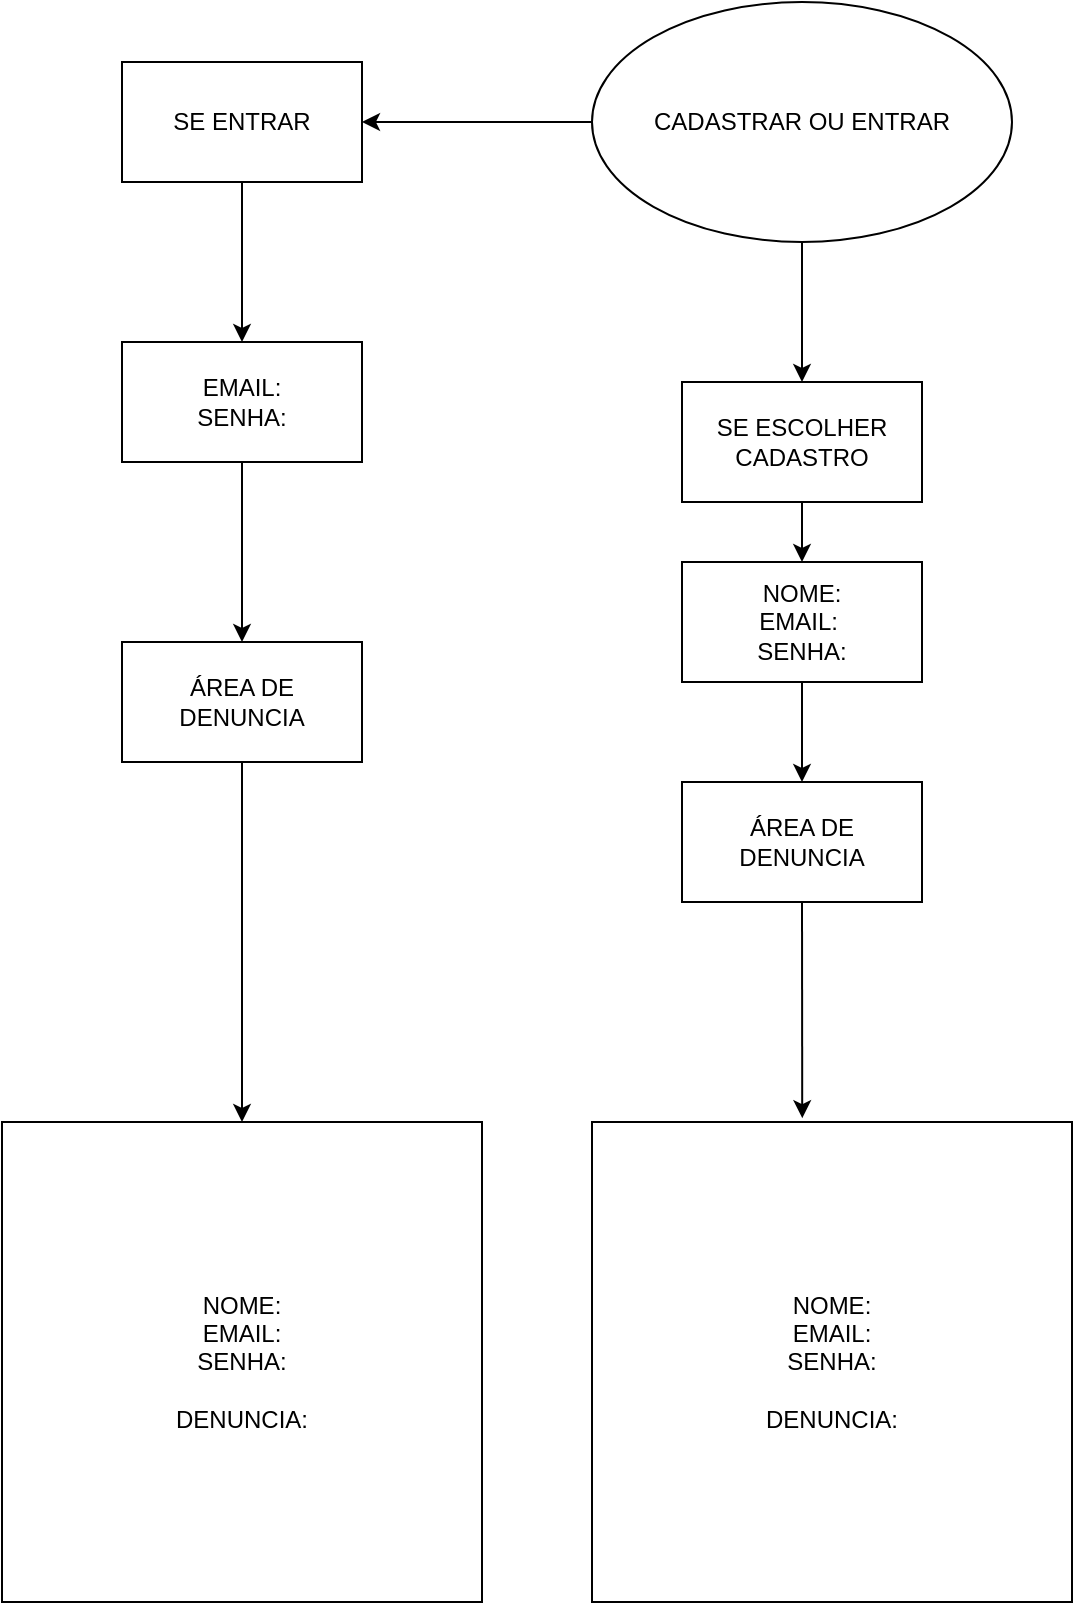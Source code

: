 <mxfile version="26.0.16">
  <diagram name="Página-1" id="g1xjzf0C0vBz61mFyFdB">
    <mxGraphModel dx="2240" dy="852" grid="1" gridSize="10" guides="1" tooltips="1" connect="1" arrows="1" fold="1" page="1" pageScale="1" pageWidth="827" pageHeight="1169" math="0" shadow="0">
      <root>
        <mxCell id="0" />
        <mxCell id="1" parent="0" />
        <mxCell id="QDaPkUm8YatfWbO2A28U-20" style="edgeStyle=orthogonalEdgeStyle;rounded=0;orthogonalLoop=1;jettySize=auto;html=1;" edge="1" parent="1" source="QDaPkUm8YatfWbO2A28U-1" target="QDaPkUm8YatfWbO2A28U-21">
          <mxGeometry relative="1" as="geometry">
            <mxPoint x="220" y="140" as="targetPoint" />
          </mxGeometry>
        </mxCell>
        <mxCell id="QDaPkUm8YatfWbO2A28U-1" value="&lt;font style=&quot;vertical-align: inherit;&quot;&gt;&lt;font style=&quot;vertical-align: inherit;&quot;&gt;CADASTRAR OU ENTRAR&lt;/font&gt;&lt;/font&gt;" style="ellipse;whiteSpace=wrap;html=1;" vertex="1" parent="1">
          <mxGeometry x="395" y="80" width="210" height="120" as="geometry" />
        </mxCell>
        <mxCell id="QDaPkUm8YatfWbO2A28U-3" value="" style="endArrow=classic;html=1;rounded=0;entryX=0.5;entryY=0;entryDx=0;entryDy=0;" edge="1" parent="1" source="QDaPkUm8YatfWbO2A28U-1" target="QDaPkUm8YatfWbO2A28U-4">
          <mxGeometry width="50" height="50" relative="1" as="geometry">
            <mxPoint x="190" y="250" as="sourcePoint" />
            <mxPoint x="180" y="260" as="targetPoint" />
            <Array as="points" />
          </mxGeometry>
        </mxCell>
        <mxCell id="QDaPkUm8YatfWbO2A28U-4" value="&lt;font style=&quot;vertical-align: inherit;&quot;&gt;&lt;font style=&quot;vertical-align: inherit;&quot;&gt;SE ESCOLHER CADASTRO&lt;/font&gt;&lt;/font&gt;" style="rounded=0;whiteSpace=wrap;html=1;" vertex="1" parent="1">
          <mxGeometry x="440" y="270" width="120" height="60" as="geometry" />
        </mxCell>
        <mxCell id="QDaPkUm8YatfWbO2A28U-8" value="" style="endArrow=classic;html=1;rounded=0;exitX=0.5;exitY=1;exitDx=0;exitDy=0;entryX=0.5;entryY=0;entryDx=0;entryDy=0;" edge="1" parent="1" source="QDaPkUm8YatfWbO2A28U-4" target="QDaPkUm8YatfWbO2A28U-9">
          <mxGeometry width="50" height="50" relative="1" as="geometry">
            <mxPoint x="510" y="350" as="sourcePoint" />
            <mxPoint x="180" y="400" as="targetPoint" />
          </mxGeometry>
        </mxCell>
        <mxCell id="QDaPkUm8YatfWbO2A28U-9" value="&lt;font style=&quot;vertical-align: inherit;&quot;&gt;&lt;font style=&quot;vertical-align: inherit;&quot;&gt;NOME:&lt;br&gt;EMAIL:&amp;nbsp;&lt;/font&gt;&lt;/font&gt;&lt;div&gt;&lt;font style=&quot;vertical-align: inherit;&quot;&gt;&lt;font style=&quot;vertical-align: inherit;&quot;&gt;&lt;font style=&quot;vertical-align: inherit;&quot;&gt;&lt;font style=&quot;vertical-align: inherit;&quot;&gt;SENHA:&lt;/font&gt;&lt;/font&gt;&lt;/font&gt;&lt;/font&gt;&lt;/div&gt;" style="rounded=0;whiteSpace=wrap;html=1;" vertex="1" parent="1">
          <mxGeometry x="440" y="360" width="120" height="60" as="geometry" />
        </mxCell>
        <mxCell id="QDaPkUm8YatfWbO2A28U-10" value="" style="endArrow=classic;html=1;rounded=0;exitX=0.5;exitY=1;exitDx=0;exitDy=0;entryX=0.5;entryY=0;entryDx=0;entryDy=0;" edge="1" parent="1" source="QDaPkUm8YatfWbO2A28U-9" target="QDaPkUm8YatfWbO2A28U-11">
          <mxGeometry width="50" height="50" relative="1" as="geometry">
            <mxPoint x="510" y="350" as="sourcePoint" />
            <mxPoint x="440" y="430" as="targetPoint" />
            <Array as="points" />
          </mxGeometry>
        </mxCell>
        <mxCell id="QDaPkUm8YatfWbO2A28U-11" value="&lt;font style=&quot;vertical-align: inherit;&quot;&gt;&lt;font style=&quot;vertical-align: inherit;&quot;&gt;ÁREA DE DENUNCIA&lt;/font&gt;&lt;/font&gt;" style="rounded=0;whiteSpace=wrap;html=1;" vertex="1" parent="1">
          <mxGeometry x="440" y="470" width="120" height="60" as="geometry" />
        </mxCell>
        <mxCell id="QDaPkUm8YatfWbO2A28U-16" value="" style="endArrow=classic;html=1;rounded=0;entryX=0.438;entryY=-0.008;entryDx=0;entryDy=0;entryPerimeter=0;" edge="1" parent="1" target="QDaPkUm8YatfWbO2A28U-17">
          <mxGeometry width="50" height="50" relative="1" as="geometry">
            <mxPoint x="500" y="530" as="sourcePoint" />
            <mxPoint x="500" y="560" as="targetPoint" />
            <Array as="points" />
          </mxGeometry>
        </mxCell>
        <mxCell id="QDaPkUm8YatfWbO2A28U-17" value="&lt;div&gt;&lt;font style=&quot;vertical-align: inherit;&quot;&gt;&lt;font style=&quot;vertical-align: inherit;&quot;&gt;&lt;font style=&quot;vertical-align: inherit;&quot;&gt;&lt;font style=&quot;vertical-align: inherit;&quot;&gt;NOME:&lt;/font&gt;&lt;/font&gt;&lt;/font&gt;&lt;/font&gt;&lt;/div&gt;&lt;font style=&quot;vertical-align: inherit;&quot;&gt;&lt;font style=&quot;vertical-align: inherit;&quot;&gt;EMAIL:&lt;/font&gt;&lt;/font&gt;&lt;div&gt;&lt;font style=&quot;vertical-align: inherit;&quot;&gt;&lt;font style=&quot;vertical-align: inherit;&quot;&gt;SENHA:&lt;br&gt;&lt;br&gt;DENUNCIA:&lt;/font&gt;&lt;/font&gt;&lt;/div&gt;" style="whiteSpace=wrap;html=1;aspect=fixed;" vertex="1" parent="1">
          <mxGeometry x="395" y="640" width="240" height="240" as="geometry" />
        </mxCell>
        <mxCell id="QDaPkUm8YatfWbO2A28U-21" value="&lt;font style=&quot;vertical-align: inherit;&quot;&gt;&lt;font style=&quot;vertical-align: inherit;&quot;&gt;SE ENTRAR&lt;/font&gt;&lt;/font&gt;" style="rounded=0;whiteSpace=wrap;html=1;" vertex="1" parent="1">
          <mxGeometry x="160" y="110" width="120" height="60" as="geometry" />
        </mxCell>
        <mxCell id="QDaPkUm8YatfWbO2A28U-25" value="" style="endArrow=classic;html=1;rounded=0;exitX=0.5;exitY=1;exitDx=0;exitDy=0;" edge="1" parent="1" source="QDaPkUm8YatfWbO2A28U-21">
          <mxGeometry width="50" height="50" relative="1" as="geometry">
            <mxPoint x="230" y="290" as="sourcePoint" />
            <mxPoint x="220" y="250" as="targetPoint" />
            <Array as="points">
              <mxPoint x="220" y="210" />
            </Array>
          </mxGeometry>
        </mxCell>
        <mxCell id="QDaPkUm8YatfWbO2A28U-27" value="&lt;font style=&quot;vertical-align: inherit;&quot;&gt;&lt;font style=&quot;vertical-align: inherit;&quot;&gt;EMAIL:&lt;/font&gt;&lt;/font&gt;&lt;div&gt;&lt;font style=&quot;vertical-align: inherit;&quot;&gt;&lt;font style=&quot;vertical-align: inherit;&quot;&gt;&lt;font style=&quot;vertical-align: inherit;&quot;&gt;&lt;font style=&quot;vertical-align: inherit;&quot;&gt;SENHA:&lt;/font&gt;&lt;/font&gt;&lt;/font&gt;&lt;/font&gt;&lt;/div&gt;" style="rounded=0;whiteSpace=wrap;html=1;" vertex="1" parent="1">
          <mxGeometry x="160" y="250" width="120" height="60" as="geometry" />
        </mxCell>
        <mxCell id="QDaPkUm8YatfWbO2A28U-30" value="" style="endArrow=classic;html=1;rounded=0;exitX=0.5;exitY=1;exitDx=0;exitDy=0;" edge="1" parent="1" source="QDaPkUm8YatfWbO2A28U-27">
          <mxGeometry width="50" height="50" relative="1" as="geometry">
            <mxPoint x="250" y="410" as="sourcePoint" />
            <mxPoint x="220" y="400" as="targetPoint" />
            <Array as="points">
              <mxPoint x="220" y="360" />
            </Array>
          </mxGeometry>
        </mxCell>
        <mxCell id="QDaPkUm8YatfWbO2A28U-31" value="&lt;font style=&quot;vertical-align: inherit;&quot;&gt;&lt;font style=&quot;vertical-align: inherit;&quot;&gt;ÁREA DE DENUNCIA&lt;/font&gt;&lt;/font&gt;" style="rounded=0;whiteSpace=wrap;html=1;" vertex="1" parent="1">
          <mxGeometry x="160" y="400" width="120" height="60" as="geometry" />
        </mxCell>
        <mxCell id="QDaPkUm8YatfWbO2A28U-32" value="" style="endArrow=classic;html=1;rounded=0;exitX=0.5;exitY=1;exitDx=0;exitDy=0;" edge="1" parent="1" source="QDaPkUm8YatfWbO2A28U-31">
          <mxGeometry width="50" height="50" relative="1" as="geometry">
            <mxPoint x="630" y="560" as="sourcePoint" />
            <mxPoint x="220" y="640" as="targetPoint" />
            <Array as="points">
              <mxPoint x="220" y="560" />
            </Array>
          </mxGeometry>
        </mxCell>
        <mxCell id="QDaPkUm8YatfWbO2A28U-33" value="&lt;font style=&quot;vertical-align: inherit;&quot;&gt;&lt;font style=&quot;vertical-align: inherit;&quot;&gt;NOME:&lt;/font&gt;&lt;/font&gt;&lt;div&gt;&lt;font style=&quot;vertical-align: inherit;&quot;&gt;&lt;font style=&quot;vertical-align: inherit;&quot;&gt;&lt;font style=&quot;vertical-align: inherit;&quot;&gt;&lt;font style=&quot;vertical-align: inherit;&quot;&gt;EMAIL:&lt;/font&gt;&lt;/font&gt;&lt;/font&gt;&lt;/font&gt;&lt;/div&gt;&lt;div&gt;&lt;font style=&quot;vertical-align: inherit;&quot;&gt;&lt;font style=&quot;vertical-align: inherit;&quot;&gt;&lt;font style=&quot;vertical-align: inherit;&quot;&gt;&lt;font style=&quot;vertical-align: inherit;&quot;&gt;&lt;font style=&quot;vertical-align: inherit;&quot;&gt;&lt;font style=&quot;vertical-align: inherit;&quot;&gt;SENHA:&lt;/font&gt;&lt;/font&gt;&lt;/font&gt;&lt;/font&gt;&lt;/font&gt;&lt;/font&gt;&lt;/div&gt;&lt;div&gt;&lt;br&gt;&lt;/div&gt;&lt;div&gt;&lt;font style=&quot;vertical-align: inherit;&quot;&gt;&lt;font style=&quot;vertical-align: inherit;&quot;&gt;DENUNCIA:&lt;/font&gt;&lt;/font&gt;&lt;/div&gt;" style="whiteSpace=wrap;html=1;aspect=fixed;" vertex="1" parent="1">
          <mxGeometry x="100" y="640" width="240" height="240" as="geometry" />
        </mxCell>
        <mxCell id="QDaPkUm8YatfWbO2A28U-34" style="edgeStyle=orthogonalEdgeStyle;rounded=0;orthogonalLoop=1;jettySize=auto;html=1;exitX=0.5;exitY=1;exitDx=0;exitDy=0;" edge="1" parent="1" source="QDaPkUm8YatfWbO2A28U-33" target="QDaPkUm8YatfWbO2A28U-33">
          <mxGeometry relative="1" as="geometry" />
        </mxCell>
      </root>
    </mxGraphModel>
  </diagram>
</mxfile>
